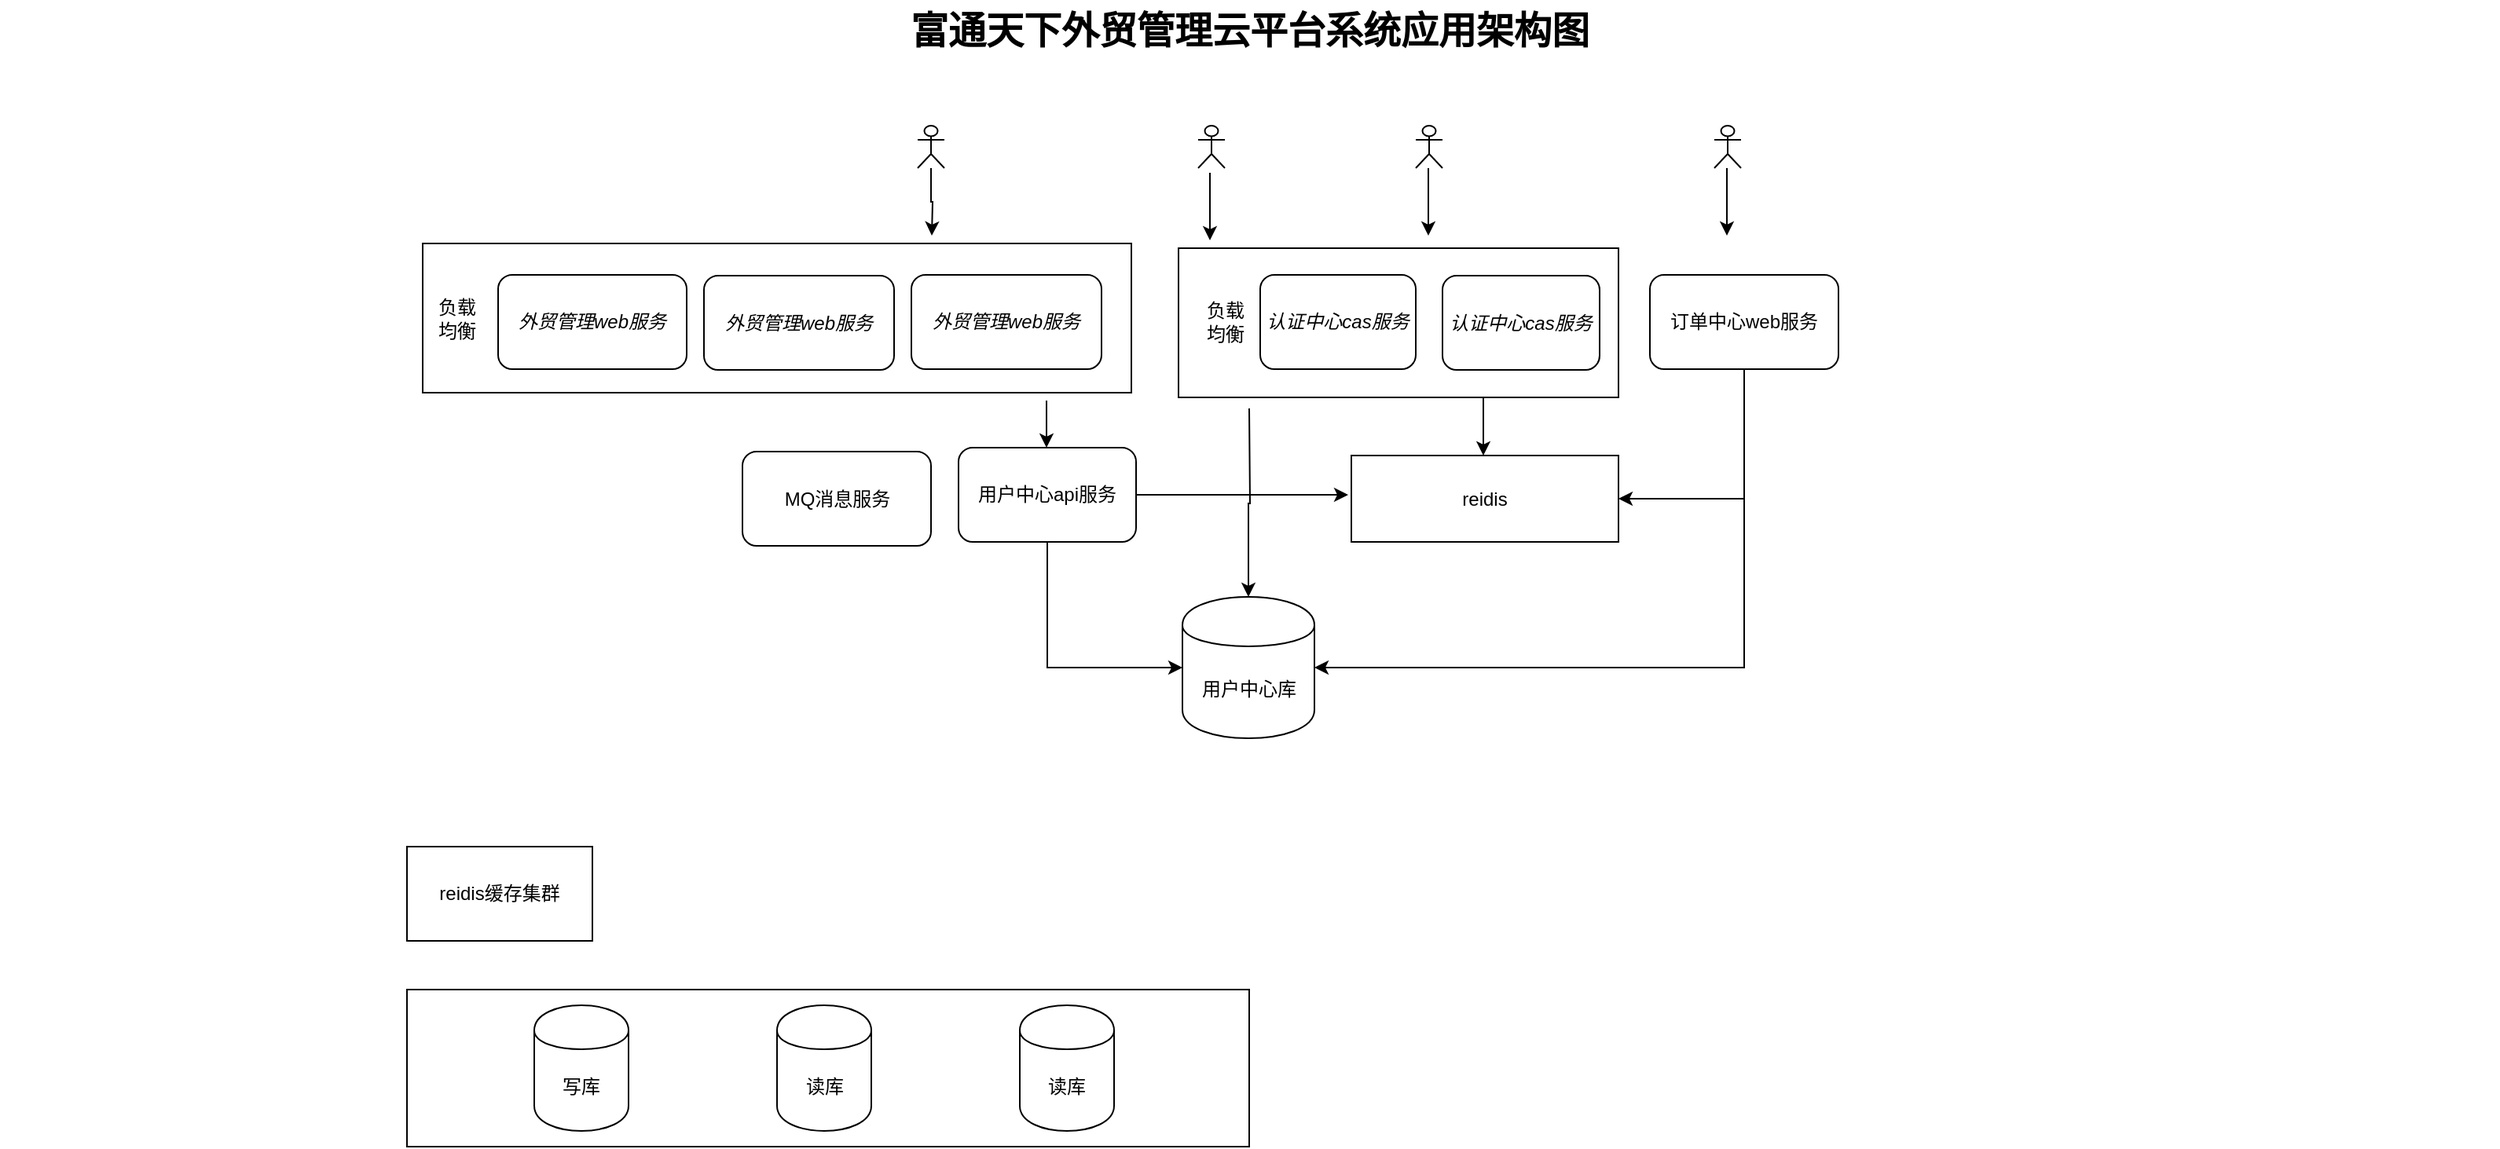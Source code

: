 <mxfile version="10.5.7" type="github"><diagram name="Page-1" id="74b105a0-9070-1c63-61bc-23e55f88626e"><mxGraphModel dx="1394" dy="764" grid="1" gridSize="10" guides="1" tooltips="1" connect="1" arrows="1" fold="1" page="1" pageScale="1.5" pageWidth="1169" pageHeight="826" background="none" math="0" shadow="0"><root><mxCell id="0" style=";html=1;"/><mxCell id="1" style=";html=1;" parent="0"/><mxCell id="10b056a9c633e61c-30" value="富通天下外贸管理云平台系统应用架构图" style="text;strokeColor=none;fillColor=none;html=1;fontSize=24;fontStyle=1;verticalAlign=middle;align=center;" parent="1" vertex="1"><mxGeometry x="150" y="20" width="1590" height="40" as="geometry"/></mxCell><mxCell id="ObDqoix-dbpaILy5yjtX-36" value="" style="edgeStyle=orthogonalEdgeStyle;rounded=0;orthogonalLoop=1;jettySize=auto;html=1;" edge="1" parent="1" source="ObDqoix-dbpaILy5yjtX-1"><mxGeometry relative="1" as="geometry"><mxPoint x="743" y="170" as="targetPoint"/></mxGeometry></mxCell><mxCell id="ObDqoix-dbpaILy5yjtX-1" value="" style="shape=umlActor;verticalLabelPosition=bottom;labelBackgroundColor=#ffffff;verticalAlign=top;html=1;outlineConnect=0;" vertex="1" parent="1"><mxGeometry x="734" y="100" width="17" height="27" as="geometry"/></mxCell><mxCell id="ObDqoix-dbpaILy5yjtX-65" style="edgeStyle=orthogonalEdgeStyle;rounded=0;orthogonalLoop=1;jettySize=auto;html=1;exitX=0.75;exitY=1;exitDx=0;exitDy=0;" edge="1" parent="1"><mxGeometry relative="1" as="geometry"><mxPoint x="816" y="305" as="targetPoint"/><mxPoint x="816" y="275" as="sourcePoint"/></mxGeometry></mxCell><mxCell id="ObDqoix-dbpaILy5yjtX-14" value="" style="rounded=0;whiteSpace=wrap;html=1;" vertex="1" parent="1"><mxGeometry x="419" y="175" width="451" height="95" as="geometry"/></mxCell><mxCell id="ObDqoix-dbpaILy5yjtX-15" value="外贸管理web服务" style="rounded=1;whiteSpace=wrap;html=1;fontStyle=2" vertex="1" parent="1"><mxGeometry x="467" y="195" width="120" height="60" as="geometry"/></mxCell><mxCell id="ObDqoix-dbpaILy5yjtX-16" value="外贸管理web服务" style="rounded=1;whiteSpace=wrap;html=1;fontStyle=2" vertex="1" parent="1"><mxGeometry x="598" y="195.5" width="121" height="60" as="geometry"/></mxCell><mxCell id="ObDqoix-dbpaILy5yjtX-17" value="外贸管理web服务" style="rounded=1;whiteSpace=wrap;html=1;fontStyle=2" vertex="1" parent="1"><mxGeometry x="730" y="195" width="121" height="60" as="geometry"/></mxCell><mxCell id="ObDqoix-dbpaILy5yjtX-19" value="负载均衡" style="text;html=1;strokeColor=none;fillColor=none;align=center;verticalAlign=middle;whiteSpace=wrap;rounded=0;" vertex="1" parent="1"><mxGeometry x="425.5" y="185" width="30" height="75" as="geometry"/></mxCell><mxCell id="ObDqoix-dbpaILy5yjtX-69" style="edgeStyle=orthogonalEdgeStyle;rounded=0;orthogonalLoop=1;jettySize=auto;html=1;exitX=0.75;exitY=1;exitDx=0;exitDy=0;entryX=0.588;entryY=0;entryDx=0;entryDy=0;entryPerimeter=0;" edge="1" parent="1"><mxGeometry relative="1" as="geometry"><mxPoint x="1094" y="273" as="sourcePoint"/><mxPoint x="1094" y="310" as="targetPoint"/></mxGeometry></mxCell><mxCell id="ObDqoix-dbpaILy5yjtX-71" style="edgeStyle=orthogonalEdgeStyle;rounded=0;orthogonalLoop=1;jettySize=auto;html=1;" edge="1" parent="1" target="ObDqoix-dbpaILy5yjtX-45"><mxGeometry relative="1" as="geometry"><mxPoint x="945" y="280" as="sourcePoint"/></mxGeometry></mxCell><mxCell id="ObDqoix-dbpaILy5yjtX-23" value="" style="rounded=0;whiteSpace=wrap;html=1;" vertex="1" parent="1"><mxGeometry x="900" y="178" width="280" height="95" as="geometry"/></mxCell><mxCell id="ObDqoix-dbpaILy5yjtX-24" value="认证中心cas服务" style="rounded=1;whiteSpace=wrap;html=1;fontStyle=2" vertex="1" parent="1"><mxGeometry x="952" y="195" width="99" height="60" as="geometry"/></mxCell><mxCell id="ObDqoix-dbpaILy5yjtX-25" value="认证中心cas服务" style="rounded=1;whiteSpace=wrap;html=1;fontStyle=2" vertex="1" parent="1"><mxGeometry x="1068" y="195.5" width="100" height="60" as="geometry"/></mxCell><mxCell id="ObDqoix-dbpaILy5yjtX-27" value="负载均衡" style="text;html=1;strokeColor=none;fillColor=none;align=center;verticalAlign=middle;whiteSpace=wrap;rounded=0;" vertex="1" parent="1"><mxGeometry x="914.5" y="187.5" width="30" height="75" as="geometry"/></mxCell><mxCell id="ObDqoix-dbpaILy5yjtX-28" value="" style="shape=umlActor;verticalLabelPosition=bottom;labelBackgroundColor=#ffffff;verticalAlign=top;html=1;outlineConnect=0;" vertex="1" parent="1"><mxGeometry x="912.5" y="100" width="17" height="27" as="geometry"/></mxCell><mxCell id="ObDqoix-dbpaILy5yjtX-34" value="" style="shape=umlActor;verticalLabelPosition=bottom;labelBackgroundColor=#ffffff;verticalAlign=top;html=1;outlineConnect=0;" vertex="1" parent="1"><mxGeometry x="1051" y="100" width="17" height="27" as="geometry"/></mxCell><mxCell id="ObDqoix-dbpaILy5yjtX-37" value="" style="edgeStyle=orthogonalEdgeStyle;rounded=0;orthogonalLoop=1;jettySize=auto;html=1;" edge="1" parent="1"><mxGeometry relative="1" as="geometry"><mxPoint x="920" y="130" as="sourcePoint"/><mxPoint x="920" y="173" as="targetPoint"/></mxGeometry></mxCell><mxCell id="ObDqoix-dbpaILy5yjtX-38" value="" style="edgeStyle=orthogonalEdgeStyle;rounded=0;orthogonalLoop=1;jettySize=auto;html=1;" edge="1" parent="1"><mxGeometry relative="1" as="geometry"><mxPoint x="1059" y="127" as="sourcePoint"/><mxPoint x="1059" y="170" as="targetPoint"/></mxGeometry></mxCell><mxCell id="ObDqoix-dbpaILy5yjtX-40" value="" style="rounded=0;whiteSpace=wrap;html=1;" vertex="1" parent="1"><mxGeometry x="409" y="650" width="536" height="100" as="geometry"/></mxCell><mxCell id="ObDqoix-dbpaILy5yjtX-41" value="写库" style="shape=cylinder;whiteSpace=wrap;html=1;boundedLbl=1;backgroundOutline=1;" vertex="1" parent="1"><mxGeometry x="490" y="660" width="60" height="80" as="geometry"/></mxCell><mxCell id="ObDqoix-dbpaILy5yjtX-42" value="读库" style="shape=cylinder;whiteSpace=wrap;html=1;boundedLbl=1;backgroundOutline=1;" vertex="1" parent="1"><mxGeometry x="644.5" y="660" width="60" height="80" as="geometry"/></mxCell><mxCell id="ObDqoix-dbpaILy5yjtX-43" value="读库" style="shape=cylinder;whiteSpace=wrap;html=1;boundedLbl=1;backgroundOutline=1;" vertex="1" parent="1"><mxGeometry x="799" y="660" width="60" height="80" as="geometry"/></mxCell><mxCell id="ObDqoix-dbpaILy5yjtX-44" value="reidis缓存集群" style="rounded=0;whiteSpace=wrap;html=1;" vertex="1" parent="1"><mxGeometry x="409" y="559" width="118" height="60" as="geometry"/></mxCell><mxCell id="ObDqoix-dbpaILy5yjtX-45" value="用户中心库" style="shape=cylinder;whiteSpace=wrap;html=1;boundedLbl=1;backgroundOutline=1;" vertex="1" parent="1"><mxGeometry x="902.5" y="400" width="84" height="90" as="geometry"/></mxCell><mxCell id="ObDqoix-dbpaILy5yjtX-66" style="edgeStyle=orthogonalEdgeStyle;rounded=0;orthogonalLoop=1;jettySize=auto;html=1;exitX=0.5;exitY=1;exitDx=0;exitDy=0;entryX=1;entryY=0.5;entryDx=0;entryDy=0;" edge="1" parent="1" source="ObDqoix-dbpaILy5yjtX-52" target="ObDqoix-dbpaILy5yjtX-57"><mxGeometry relative="1" as="geometry"/></mxCell><mxCell id="ObDqoix-dbpaILy5yjtX-67" style="edgeStyle=orthogonalEdgeStyle;rounded=0;orthogonalLoop=1;jettySize=auto;html=1;exitX=0.5;exitY=1;exitDx=0;exitDy=0;entryX=1;entryY=0.5;entryDx=0;entryDy=0;" edge="1" parent="1" source="ObDqoix-dbpaILy5yjtX-52" target="ObDqoix-dbpaILy5yjtX-45"><mxGeometry relative="1" as="geometry"/></mxCell><mxCell id="ObDqoix-dbpaILy5yjtX-52" value="订单中心web服务" style="rounded=1;whiteSpace=wrap;html=1;" vertex="1" parent="1"><mxGeometry x="1200" y="195" width="120" height="60" as="geometry"/></mxCell><mxCell id="ObDqoix-dbpaILy5yjtX-70" style="edgeStyle=orthogonalEdgeStyle;rounded=0;orthogonalLoop=1;jettySize=auto;html=1;exitX=1;exitY=0.5;exitDx=0;exitDy=0;" edge="1" parent="1" source="ObDqoix-dbpaILy5yjtX-54"><mxGeometry relative="1" as="geometry"><mxPoint x="1008" y="335" as="targetPoint"/><mxPoint x="881" y="335" as="sourcePoint"/></mxGeometry></mxCell><mxCell id="ObDqoix-dbpaILy5yjtX-72" style="edgeStyle=orthogonalEdgeStyle;rounded=0;orthogonalLoop=1;jettySize=auto;html=1;exitX=0.5;exitY=1;exitDx=0;exitDy=0;entryX=0;entryY=0.5;entryDx=0;entryDy=0;" edge="1" parent="1" source="ObDqoix-dbpaILy5yjtX-54" target="ObDqoix-dbpaILy5yjtX-45"><mxGeometry relative="1" as="geometry"/></mxCell><mxCell id="ObDqoix-dbpaILy5yjtX-54" value="用户中心api服务" style="rounded=1;whiteSpace=wrap;html=1;" vertex="1" parent="1"><mxGeometry x="760" y="305" width="113" height="60" as="geometry"/></mxCell><mxCell id="ObDqoix-dbpaILy5yjtX-57" value="reidis" style="rounded=0;whiteSpace=wrap;html=1;" vertex="1" parent="1"><mxGeometry x="1010" y="310" width="170" height="55" as="geometry"/></mxCell><mxCell id="ObDqoix-dbpaILy5yjtX-73" value="" style="shape=umlActor;verticalLabelPosition=bottom;labelBackgroundColor=#ffffff;verticalAlign=top;html=1;outlineConnect=0;" vertex="1" parent="1"><mxGeometry x="1241" y="100" width="17" height="27" as="geometry"/></mxCell><mxCell id="ObDqoix-dbpaILy5yjtX-74" value="" style="edgeStyle=orthogonalEdgeStyle;rounded=0;orthogonalLoop=1;jettySize=auto;html=1;" edge="1" parent="1"><mxGeometry relative="1" as="geometry"><mxPoint x="1249" y="127" as="sourcePoint"/><mxPoint x="1249" y="170" as="targetPoint"/></mxGeometry></mxCell><mxCell id="ObDqoix-dbpaILy5yjtX-79" value="MQ消息服务" style="rounded=1;whiteSpace=wrap;html=1;" vertex="1" parent="1"><mxGeometry x="622.5" y="307.5" width="120" height="60" as="geometry"/></mxCell></root></mxGraphModel></diagram></mxfile>